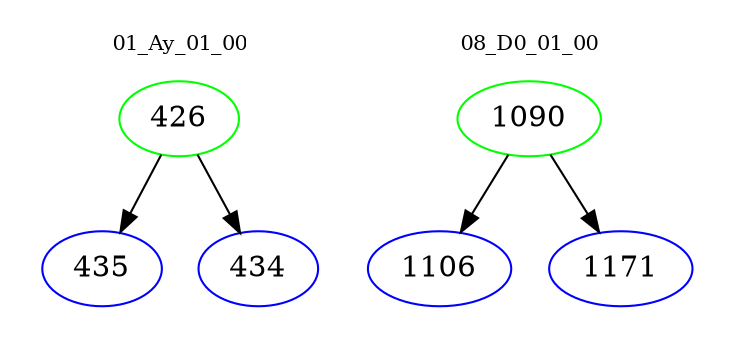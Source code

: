 digraph{
subgraph cluster_0 {
color = white
label = "01_Ay_01_00";
fontsize=10;
T0_426 [label="426", color="green"]
T0_426 -> T0_435 [color="black"]
T0_435 [label="435", color="blue"]
T0_426 -> T0_434 [color="black"]
T0_434 [label="434", color="blue"]
}
subgraph cluster_1 {
color = white
label = "08_D0_01_00";
fontsize=10;
T1_1090 [label="1090", color="green"]
T1_1090 -> T1_1106 [color="black"]
T1_1106 [label="1106", color="blue"]
T1_1090 -> T1_1171 [color="black"]
T1_1171 [label="1171", color="blue"]
}
}
